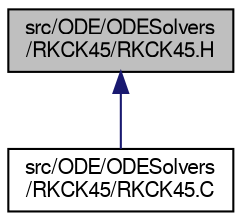 digraph "src/ODE/ODESolvers/RKCK45/RKCK45.H"
{
  bgcolor="transparent";
  edge [fontname="FreeSans",fontsize="10",labelfontname="FreeSans",labelfontsize="10"];
  node [fontname="FreeSans",fontsize="10",shape=record];
  Node1 [label="src/ODE/ODESolvers\l/RKCK45/RKCK45.H",height=0.2,width=0.4,color="black", fillcolor="grey75", style="filled" fontcolor="black"];
  Node1 -> Node2 [dir="back",color="midnightblue",fontsize="10",style="solid",fontname="FreeSans"];
  Node2 [label="src/ODE/ODESolvers\l/RKCK45/RKCK45.C",height=0.2,width=0.4,color="black",URL="$a07055.html"];
}
